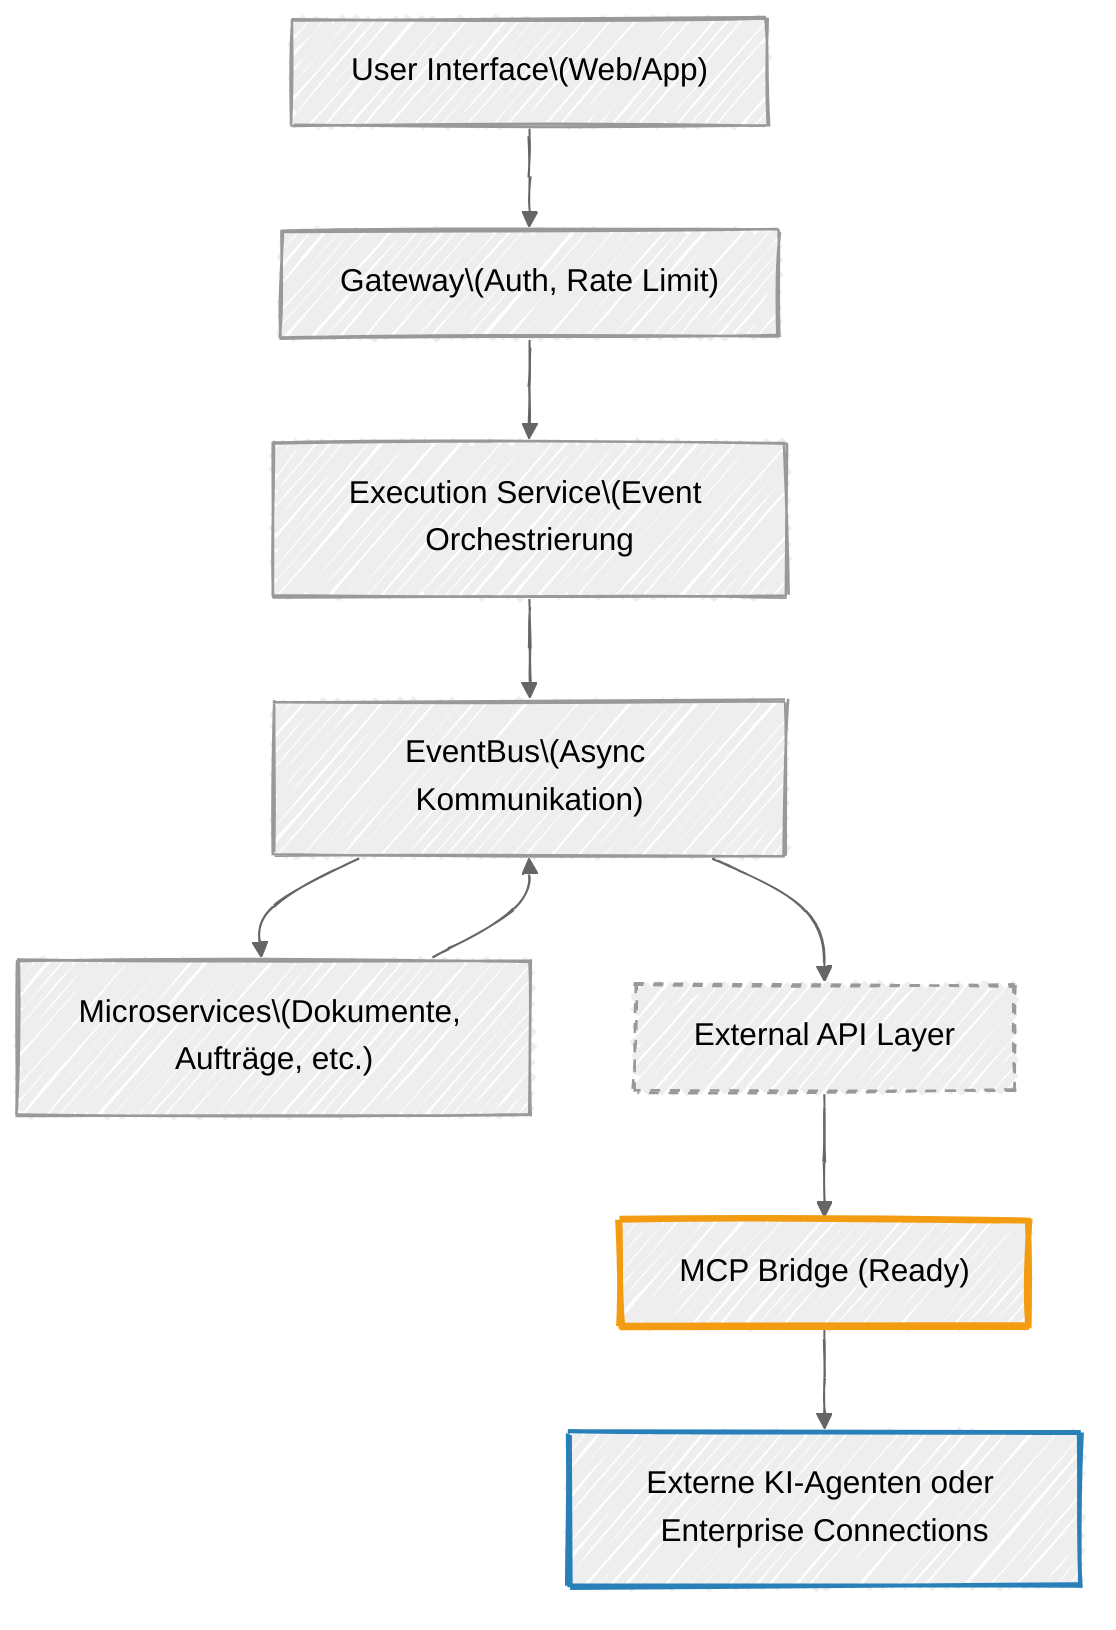 ---
config:
  theme: neutral
  look: handDrawn
---

flowchart TD
    A["User Interface\(Web/App)"]
    B["Gateway\(Auth, Rate Limit)"]
    C["Execution Service\(Event Orchestrierung"]
    D["EventBus\(Async Kommunikation)"]
    E["Microservices\(Dokumente, Aufträge, etc.)"]
    F["External API Layer"]
    G["MCP Bridge (Ready)"]
    H["Externe KI-Agenten oder Enterprise Connections"]

    A --> B --> C
    C --> D
    D --> E
    E --> D
    D --> F
    F --> G
    G --> H

    style G stroke:#f39c12,stroke-width:3px,color:#000
    style H stroke:#2980b9,stroke-width:2px
    style F stroke-dasharray: 5 5